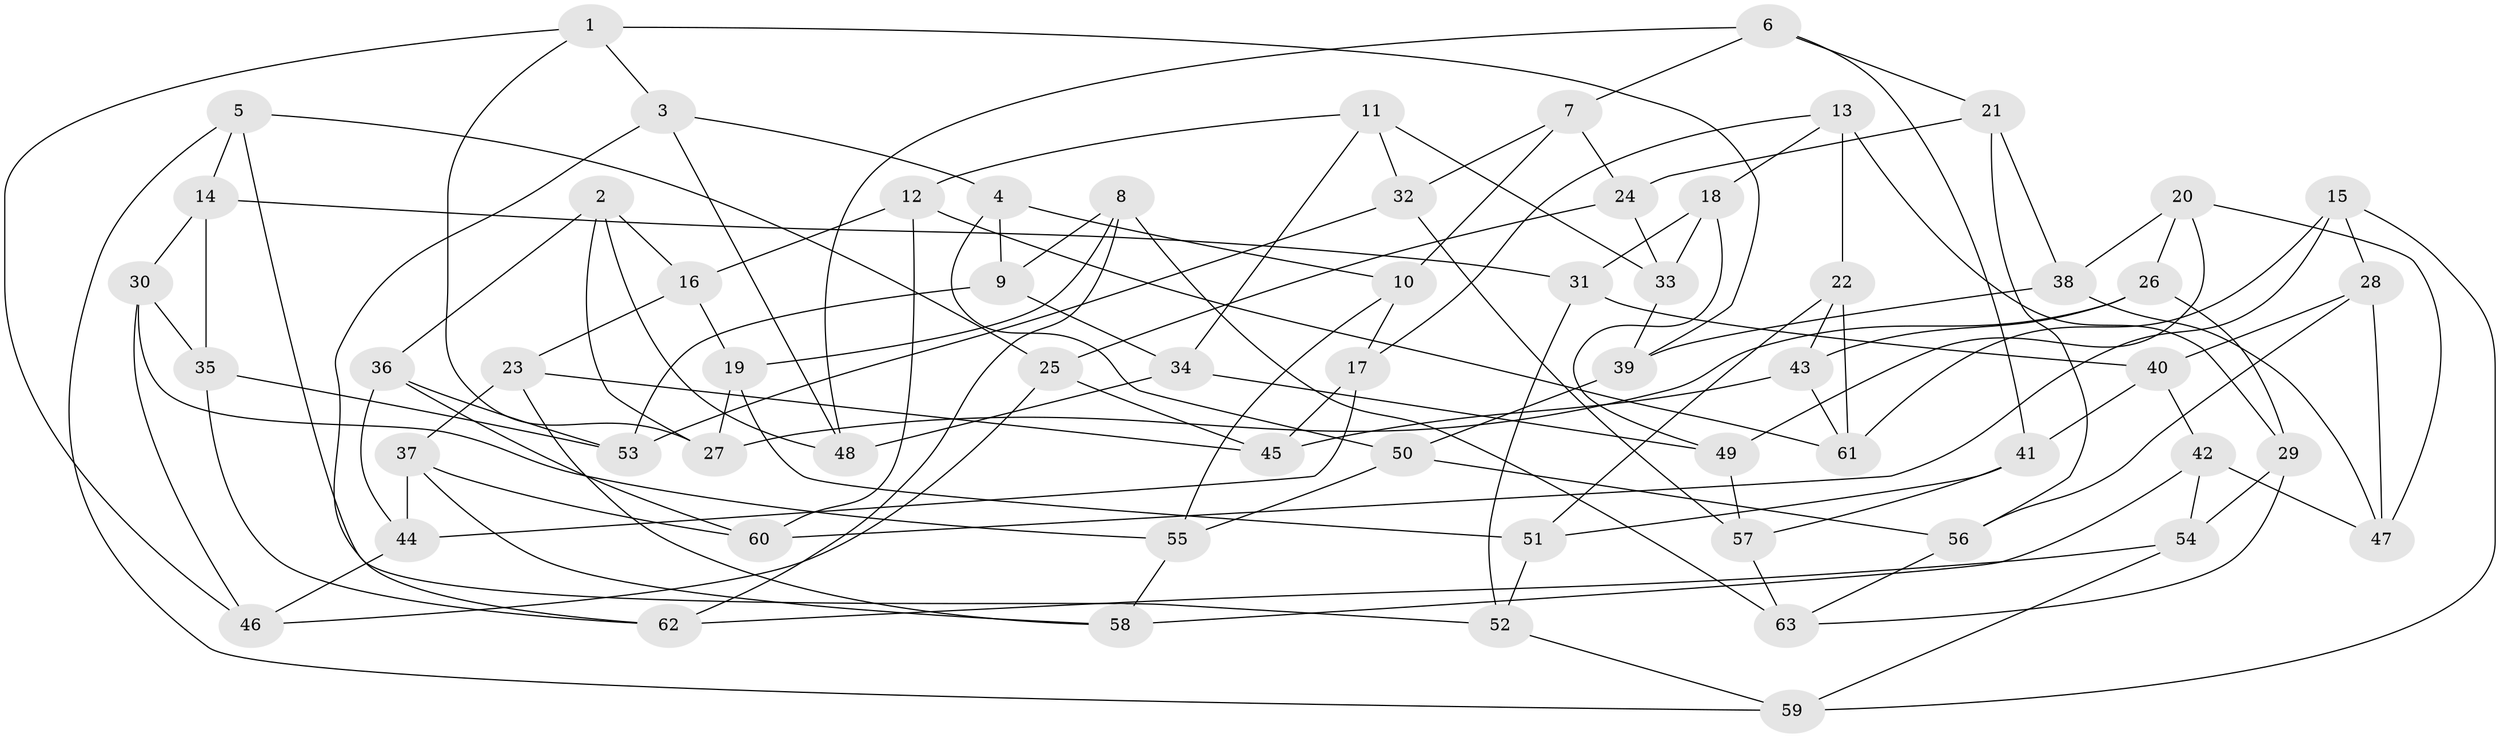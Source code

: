 // coarse degree distribution, {6: 0.3157894736842105, 8: 0.10526315789473684, 7: 0.21052631578947367, 10: 0.05263157894736842, 9: 0.10526315789473684, 5: 0.10526315789473684, 3: 0.10526315789473684}
// Generated by graph-tools (version 1.1) at 2025/53/03/04/25 22:53:55]
// undirected, 63 vertices, 126 edges
graph export_dot {
  node [color=gray90,style=filled];
  1;
  2;
  3;
  4;
  5;
  6;
  7;
  8;
  9;
  10;
  11;
  12;
  13;
  14;
  15;
  16;
  17;
  18;
  19;
  20;
  21;
  22;
  23;
  24;
  25;
  26;
  27;
  28;
  29;
  30;
  31;
  32;
  33;
  34;
  35;
  36;
  37;
  38;
  39;
  40;
  41;
  42;
  43;
  44;
  45;
  46;
  47;
  48;
  49;
  50;
  51;
  52;
  53;
  54;
  55;
  56;
  57;
  58;
  59;
  60;
  61;
  62;
  63;
  1 -- 27;
  1 -- 39;
  1 -- 46;
  1 -- 3;
  2 -- 36;
  2 -- 48;
  2 -- 16;
  2 -- 27;
  3 -- 62;
  3 -- 48;
  3 -- 4;
  4 -- 10;
  4 -- 50;
  4 -- 9;
  5 -- 59;
  5 -- 25;
  5 -- 52;
  5 -- 14;
  6 -- 41;
  6 -- 21;
  6 -- 7;
  6 -- 48;
  7 -- 32;
  7 -- 24;
  7 -- 10;
  8 -- 62;
  8 -- 9;
  8 -- 19;
  8 -- 63;
  9 -- 34;
  9 -- 53;
  10 -- 55;
  10 -- 17;
  11 -- 33;
  11 -- 34;
  11 -- 32;
  11 -- 12;
  12 -- 16;
  12 -- 61;
  12 -- 60;
  13 -- 22;
  13 -- 17;
  13 -- 29;
  13 -- 18;
  14 -- 30;
  14 -- 31;
  14 -- 35;
  15 -- 60;
  15 -- 61;
  15 -- 59;
  15 -- 28;
  16 -- 23;
  16 -- 19;
  17 -- 45;
  17 -- 44;
  18 -- 33;
  18 -- 49;
  18 -- 31;
  19 -- 51;
  19 -- 27;
  20 -- 38;
  20 -- 47;
  20 -- 49;
  20 -- 26;
  21 -- 56;
  21 -- 38;
  21 -- 24;
  22 -- 61;
  22 -- 51;
  22 -- 43;
  23 -- 58;
  23 -- 45;
  23 -- 37;
  24 -- 25;
  24 -- 33;
  25 -- 46;
  25 -- 45;
  26 -- 43;
  26 -- 29;
  26 -- 27;
  28 -- 47;
  28 -- 56;
  28 -- 40;
  29 -- 63;
  29 -- 54;
  30 -- 55;
  30 -- 46;
  30 -- 35;
  31 -- 52;
  31 -- 40;
  32 -- 57;
  32 -- 53;
  33 -- 39;
  34 -- 48;
  34 -- 49;
  35 -- 62;
  35 -- 53;
  36 -- 44;
  36 -- 60;
  36 -- 53;
  37 -- 44;
  37 -- 60;
  37 -- 58;
  38 -- 47;
  38 -- 39;
  39 -- 50;
  40 -- 42;
  40 -- 41;
  41 -- 51;
  41 -- 57;
  42 -- 54;
  42 -- 47;
  42 -- 58;
  43 -- 45;
  43 -- 61;
  44 -- 46;
  49 -- 57;
  50 -- 56;
  50 -- 55;
  51 -- 52;
  52 -- 59;
  54 -- 62;
  54 -- 59;
  55 -- 58;
  56 -- 63;
  57 -- 63;
}
